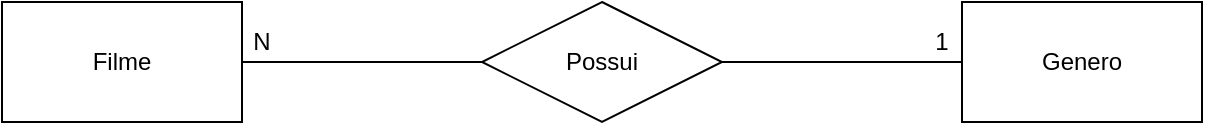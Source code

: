 <mxfile version="14.9.3" type="device"><diagram id="sgaO1aIyXUQxG55tMhVk" name="Page-1"><mxGraphModel dx="1038" dy="521" grid="1" gridSize="10" guides="1" tooltips="1" connect="1" arrows="1" fold="1" page="1" pageScale="1" pageWidth="827" pageHeight="1169" math="0" shadow="0"><root><mxCell id="0"/><mxCell id="1" parent="0"/><mxCell id="H_NW5RPtX34vOq7h84hT-1" value="Filme" style="rounded=0;whiteSpace=wrap;html=1;" vertex="1" parent="1"><mxGeometry x="120" y="40" width="120" height="60" as="geometry"/></mxCell><mxCell id="H_NW5RPtX34vOq7h84hT-3" value="Genero" style="rounded=0;whiteSpace=wrap;html=1;" vertex="1" parent="1"><mxGeometry x="600" y="40" width="120" height="60" as="geometry"/></mxCell><mxCell id="H_NW5RPtX34vOq7h84hT-4" value="Possui" style="shape=rhombus;perimeter=rhombusPerimeter;whiteSpace=wrap;html=1;align=center;" vertex="1" parent="1"><mxGeometry x="360" y="40" width="120" height="60" as="geometry"/></mxCell><mxCell id="H_NW5RPtX34vOq7h84hT-8" value="" style="endArrow=none;html=1;exitX=1;exitY=0.5;exitDx=0;exitDy=0;entryX=0;entryY=0.5;entryDx=0;entryDy=0;" edge="1" parent="1" source="H_NW5RPtX34vOq7h84hT-1" target="H_NW5RPtX34vOq7h84hT-4"><mxGeometry width="50" height="50" relative="1" as="geometry"><mxPoint x="390" y="320" as="sourcePoint"/><mxPoint x="440" y="270" as="targetPoint"/></mxGeometry></mxCell><mxCell id="H_NW5RPtX34vOq7h84hT-9" value="1" style="text;html=1;strokeColor=none;fillColor=none;align=center;verticalAlign=middle;whiteSpace=wrap;rounded=0;" vertex="1" parent="1"><mxGeometry x="580" y="50" width="20" height="20" as="geometry"/></mxCell><mxCell id="H_NW5RPtX34vOq7h84hT-10" value="" style="endArrow=none;html=1;entryX=0;entryY=0.5;entryDx=0;entryDy=0;exitX=1;exitY=0.5;exitDx=0;exitDy=0;" edge="1" parent="1" source="H_NW5RPtX34vOq7h84hT-4" target="H_NW5RPtX34vOq7h84hT-3"><mxGeometry width="50" height="50" relative="1" as="geometry"><mxPoint x="380" y="250" as="sourcePoint"/><mxPoint x="430" y="200" as="targetPoint"/></mxGeometry></mxCell><mxCell id="H_NW5RPtX34vOq7h84hT-11" value="N" style="text;html=1;strokeColor=none;fillColor=none;align=center;verticalAlign=middle;whiteSpace=wrap;rounded=0;" vertex="1" parent="1"><mxGeometry x="240" y="50" width="20" height="20" as="geometry"/></mxCell></root></mxGraphModel></diagram></mxfile>